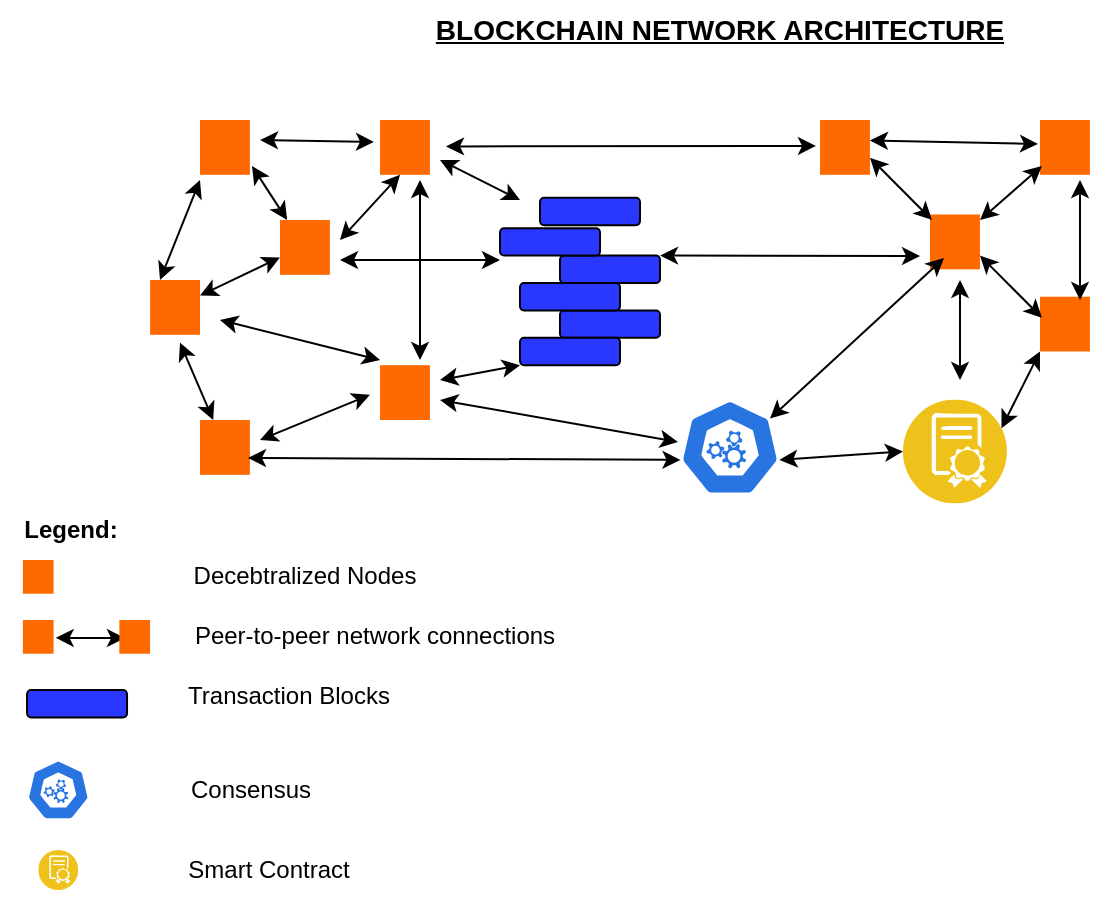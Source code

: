 <mxfile version="27.0.9">
  <diagram name="Page-1" id="S9B3vxmSOjdh73gSBE9Y">
    <mxGraphModel dx="1111" dy="465" grid="1" gridSize="10" guides="1" tooltips="1" connect="1" arrows="1" fold="1" page="1" pageScale="1" pageWidth="850" pageHeight="1100" math="0" shadow="0">
      <root>
        <mxCell id="0" />
        <mxCell id="1" parent="0" />
        <mxCell id="FyO9KqEAhB6Vg3ERMSdC-7" value="" style="points=[];aspect=fixed;html=1;align=center;shadow=0;dashed=0;fillColor=#FF6A00;strokeColor=none;shape=mxgraph.alibaba_cloud.baas_blockchain_as_a_service;" vertex="1" parent="1">
          <mxGeometry x="130" y="80" width="24.97" height="27.4" as="geometry" />
        </mxCell>
        <mxCell id="FyO9KqEAhB6Vg3ERMSdC-8" value="" style="points=[];aspect=fixed;html=1;align=center;shadow=0;dashed=0;fillColor=#FF6A00;strokeColor=none;shape=mxgraph.alibaba_cloud.baas_blockchain_as_a_service;" vertex="1" parent="1">
          <mxGeometry x="105.03" y="160" width="24.97" height="27.4" as="geometry" />
        </mxCell>
        <mxCell id="FyO9KqEAhB6Vg3ERMSdC-9" value="" style="points=[];aspect=fixed;html=1;align=center;shadow=0;dashed=0;fillColor=#FF6A00;strokeColor=none;shape=mxgraph.alibaba_cloud.baas_blockchain_as_a_service;" vertex="1" parent="1">
          <mxGeometry x="130" y="230" width="24.97" height="27.4" as="geometry" />
        </mxCell>
        <mxCell id="FyO9KqEAhB6Vg3ERMSdC-10" value="" style="points=[];aspect=fixed;html=1;align=center;shadow=0;dashed=0;fillColor=#FF6A00;strokeColor=none;shape=mxgraph.alibaba_cloud.baas_blockchain_as_a_service;" vertex="1" parent="1">
          <mxGeometry x="170" y="130" width="24.97" height="27.4" as="geometry" />
        </mxCell>
        <mxCell id="FyO9KqEAhB6Vg3ERMSdC-11" value="" style="points=[];aspect=fixed;html=1;align=center;shadow=0;dashed=0;fillColor=#FF6A00;strokeColor=none;shape=mxgraph.alibaba_cloud.baas_blockchain_as_a_service;" vertex="1" parent="1">
          <mxGeometry x="220" y="80" width="24.97" height="27.4" as="geometry" />
        </mxCell>
        <mxCell id="FyO9KqEAhB6Vg3ERMSdC-12" value="" style="points=[];aspect=fixed;html=1;align=center;shadow=0;dashed=0;fillColor=#FF6A00;strokeColor=none;shape=mxgraph.alibaba_cloud.baas_blockchain_as_a_service;" vertex="1" parent="1">
          <mxGeometry x="220" y="202.6" width="24.97" height="27.4" as="geometry" />
        </mxCell>
        <mxCell id="FyO9KqEAhB6Vg3ERMSdC-13" value="" style="endArrow=classic;startArrow=classic;html=1;rounded=0;" edge="1" parent="1">
          <mxGeometry width="50" height="50" relative="1" as="geometry">
            <mxPoint x="110" y="160" as="sourcePoint" />
            <mxPoint x="130" y="110" as="targetPoint" />
          </mxGeometry>
        </mxCell>
        <mxCell id="FyO9KqEAhB6Vg3ERMSdC-15" value="" style="endArrow=classic;startArrow=classic;html=1;rounded=0;" edge="1" parent="1" source="FyO9KqEAhB6Vg3ERMSdC-9">
          <mxGeometry width="50" height="50" relative="1" as="geometry">
            <mxPoint x="100" y="241.3" as="sourcePoint" />
            <mxPoint x="120" y="191.3" as="targetPoint" />
          </mxGeometry>
        </mxCell>
        <mxCell id="FyO9KqEAhB6Vg3ERMSdC-16" value="" style="endArrow=classic;startArrow=classic;html=1;rounded=0;" edge="1" parent="1">
          <mxGeometry width="50" height="50" relative="1" as="geometry">
            <mxPoint x="160" y="240" as="sourcePoint" />
            <mxPoint x="214.97" y="217.4" as="targetPoint" />
          </mxGeometry>
        </mxCell>
        <mxCell id="FyO9KqEAhB6Vg3ERMSdC-17" value="" style="endArrow=classic;startArrow=classic;html=1;rounded=0;" edge="1" parent="1">
          <mxGeometry width="50" height="50" relative="1" as="geometry">
            <mxPoint x="220" y="200" as="sourcePoint" />
            <mxPoint x="140" y="180" as="targetPoint" />
          </mxGeometry>
        </mxCell>
        <mxCell id="FyO9KqEAhB6Vg3ERMSdC-18" value="" style="endArrow=classic;startArrow=classic;html=1;rounded=0;" edge="1" parent="1" source="FyO9KqEAhB6Vg3ERMSdC-8">
          <mxGeometry width="50" height="50" relative="1" as="geometry">
            <mxPoint x="150" y="198.7" as="sourcePoint" />
            <mxPoint x="170" y="148.7" as="targetPoint" />
          </mxGeometry>
        </mxCell>
        <mxCell id="FyO9KqEAhB6Vg3ERMSdC-19" value="" style="endArrow=classic;startArrow=classic;html=1;rounded=0;entryX=1.041;entryY=0.839;entryDx=0;entryDy=0;entryPerimeter=0;" edge="1" parent="1" source="FyO9KqEAhB6Vg3ERMSdC-10" target="FyO9KqEAhB6Vg3ERMSdC-7">
          <mxGeometry width="50" height="50" relative="1" as="geometry">
            <mxPoint x="260" y="220" as="sourcePoint" />
            <mxPoint x="280" y="170" as="targetPoint" />
          </mxGeometry>
        </mxCell>
        <mxCell id="FyO9KqEAhB6Vg3ERMSdC-20" value="" style="endArrow=classic;startArrow=classic;html=1;rounded=0;entryX=-0.12;entryY=0.401;entryDx=0;entryDy=0;entryPerimeter=0;" edge="1" parent="1" target="FyO9KqEAhB6Vg3ERMSdC-11">
          <mxGeometry width="50" height="50" relative="1" as="geometry">
            <mxPoint x="160" y="90" as="sourcePoint" />
            <mxPoint x="220" y="100" as="targetPoint" />
          </mxGeometry>
        </mxCell>
        <mxCell id="FyO9KqEAhB6Vg3ERMSdC-21" value="" style="endArrow=classic;startArrow=classic;html=1;rounded=0;" edge="1" parent="1">
          <mxGeometry width="50" height="50" relative="1" as="geometry">
            <mxPoint x="240" y="200" as="sourcePoint" />
            <mxPoint x="240" y="110" as="targetPoint" />
          </mxGeometry>
        </mxCell>
        <mxCell id="FyO9KqEAhB6Vg3ERMSdC-22" value="" style="endArrow=classic;startArrow=classic;html=1;rounded=0;" edge="1" parent="1">
          <mxGeometry width="50" height="50" relative="1" as="geometry">
            <mxPoint x="200" y="140" as="sourcePoint" />
            <mxPoint x="230" y="107.4" as="targetPoint" />
          </mxGeometry>
        </mxCell>
        <mxCell id="FyO9KqEAhB6Vg3ERMSdC-23" value="" style="endArrow=classic;startArrow=classic;html=1;rounded=0;" edge="1" parent="1">
          <mxGeometry width="50" height="50" relative="1" as="geometry">
            <mxPoint x="200" y="150" as="sourcePoint" />
            <mxPoint x="280" y="150" as="targetPoint" />
          </mxGeometry>
        </mxCell>
        <mxCell id="FyO9KqEAhB6Vg3ERMSdC-57" value="" style="rounded=1;whiteSpace=wrap;html=1;strokeColor=#000000;fillColor=#2A38FF;" vertex="1" parent="1">
          <mxGeometry x="310" y="175.2" width="50" height="13.7" as="geometry" />
        </mxCell>
        <mxCell id="FyO9KqEAhB6Vg3ERMSdC-58" value="" style="rounded=1;whiteSpace=wrap;html=1;strokeColor=#000000;fillColor=#2A38FF;" vertex="1" parent="1">
          <mxGeometry x="290" y="161.5" width="50" height="13.7" as="geometry" />
        </mxCell>
        <mxCell id="FyO9KqEAhB6Vg3ERMSdC-59" value="" style="endArrow=classic;startArrow=classic;html=1;rounded=0;exitX=0;exitY=1;exitDx=0;exitDy=0;" edge="1" parent="1" source="FyO9KqEAhB6Vg3ERMSdC-60">
          <mxGeometry width="50" height="50" relative="1" as="geometry">
            <mxPoint x="280" y="241.85" as="sourcePoint" />
            <mxPoint x="250" y="210" as="targetPoint" />
          </mxGeometry>
        </mxCell>
        <mxCell id="FyO9KqEAhB6Vg3ERMSdC-60" value="" style="rounded=1;whiteSpace=wrap;html=1;strokeColor=#000000;fillColor=#2A38FF;" vertex="1" parent="1">
          <mxGeometry x="290" y="188.9" width="50" height="13.7" as="geometry" />
        </mxCell>
        <mxCell id="FyO9KqEAhB6Vg3ERMSdC-63" value="" style="rounded=1;whiteSpace=wrap;html=1;strokeColor=#000000;fillColor=#2A38FF;" vertex="1" parent="1">
          <mxGeometry x="310" y="147.8" width="50" height="13.7" as="geometry" />
        </mxCell>
        <mxCell id="FyO9KqEAhB6Vg3ERMSdC-64" value="" style="rounded=1;whiteSpace=wrap;html=1;strokeColor=#000000;fillColor=#2A38FF;" vertex="1" parent="1">
          <mxGeometry x="280" y="134.1" width="50" height="13.7" as="geometry" />
        </mxCell>
        <mxCell id="FyO9KqEAhB6Vg3ERMSdC-65" value="" style="rounded=1;whiteSpace=wrap;html=1;strokeColor=#000000;fillColor=#2A38FF;" vertex="1" parent="1">
          <mxGeometry x="300" y="118.9" width="50" height="13.7" as="geometry" />
        </mxCell>
        <mxCell id="FyO9KqEAhB6Vg3ERMSdC-66" value="" style="endArrow=classic;startArrow=classic;html=1;rounded=0;" edge="1" parent="1">
          <mxGeometry width="50" height="50" relative="1" as="geometry">
            <mxPoint x="290" y="120" as="sourcePoint" />
            <mxPoint x="250" y="100" as="targetPoint" />
          </mxGeometry>
        </mxCell>
        <mxCell id="FyO9KqEAhB6Vg3ERMSdC-67" value="" style="points=[];aspect=fixed;html=1;align=center;shadow=0;dashed=0;fillColor=#FF6A00;strokeColor=none;shape=mxgraph.alibaba_cloud.baas_blockchain_as_a_service;" vertex="1" parent="1">
          <mxGeometry x="440" y="80" width="24.97" height="27.4" as="geometry" />
        </mxCell>
        <mxCell id="FyO9KqEAhB6Vg3ERMSdC-68" value="" style="endArrow=classic;startArrow=classic;html=1;rounded=0;entryX=-0.08;entryY=0.474;entryDx=0;entryDy=0;entryPerimeter=0;" edge="1" parent="1" target="FyO9KqEAhB6Vg3ERMSdC-67">
          <mxGeometry width="50" height="50" relative="1" as="geometry">
            <mxPoint x="253" y="93.2" as="sourcePoint" />
            <mxPoint x="310" y="94.2" as="targetPoint" />
          </mxGeometry>
        </mxCell>
        <mxCell id="FyO9KqEAhB6Vg3ERMSdC-69" value="" style="points=[];aspect=fixed;html=1;align=center;shadow=0;dashed=0;fillColor=#FF6A00;strokeColor=none;shape=mxgraph.alibaba_cloud.baas_blockchain_as_a_service;" vertex="1" parent="1">
          <mxGeometry x="495" y="127.25" width="24.97" height="27.4" as="geometry" />
        </mxCell>
        <mxCell id="FyO9KqEAhB6Vg3ERMSdC-70" value="" style="points=[];aspect=fixed;html=1;align=center;shadow=0;dashed=0;fillColor=#FF6A00;strokeColor=none;shape=mxgraph.alibaba_cloud.baas_blockchain_as_a_service;" vertex="1" parent="1">
          <mxGeometry x="550" y="80" width="24.97" height="27.4" as="geometry" />
        </mxCell>
        <mxCell id="FyO9KqEAhB6Vg3ERMSdC-71" value="" style="points=[];aspect=fixed;html=1;align=center;shadow=0;dashed=0;fillColor=#FF6A00;strokeColor=none;shape=mxgraph.alibaba_cloud.baas_blockchain_as_a_service;" vertex="1" parent="1">
          <mxGeometry x="550" y="168.35" width="24.97" height="27.4" as="geometry" />
        </mxCell>
        <mxCell id="FyO9KqEAhB6Vg3ERMSdC-72" value="" style="endArrow=classic;startArrow=classic;html=1;rounded=0;exitX=0.04;exitY=0.1;exitDx=0;exitDy=0;exitPerimeter=0;" edge="1" parent="1" source="FyO9KqEAhB6Vg3ERMSdC-69">
          <mxGeometry width="50" height="50" relative="1" as="geometry">
            <mxPoint x="504.97" y="118.9" as="sourcePoint" />
            <mxPoint x="464.97" y="98.9" as="targetPoint" />
          </mxGeometry>
        </mxCell>
        <mxCell id="FyO9KqEAhB6Vg3ERMSdC-73" value="" style="endArrow=classic;startArrow=classic;html=1;rounded=0;entryX=-0.04;entryY=0.438;entryDx=0;entryDy=0;entryPerimeter=0;" edge="1" parent="1" target="FyO9KqEAhB6Vg3ERMSdC-70">
          <mxGeometry width="50" height="50" relative="1" as="geometry">
            <mxPoint x="464.97" y="90.2" as="sourcePoint" />
            <mxPoint x="540" y="90" as="targetPoint" />
          </mxGeometry>
        </mxCell>
        <mxCell id="FyO9KqEAhB6Vg3ERMSdC-74" value="" style="endArrow=classic;startArrow=classic;html=1;rounded=0;entryX=0.04;entryY=0.839;entryDx=0;entryDy=0;entryPerimeter=0;" edge="1" parent="1" target="FyO9KqEAhB6Vg3ERMSdC-70">
          <mxGeometry width="50" height="50" relative="1" as="geometry">
            <mxPoint x="520" y="130" as="sourcePoint" />
            <mxPoint x="610" y="130" as="targetPoint" />
          </mxGeometry>
        </mxCell>
        <mxCell id="FyO9KqEAhB6Vg3ERMSdC-75" value="" style="endArrow=classic;startArrow=classic;html=1;rounded=0;exitX=0.801;exitY=0.06;exitDx=0;exitDy=0;exitPerimeter=0;" edge="1" parent="1" source="FyO9KqEAhB6Vg3ERMSdC-71">
          <mxGeometry width="50" height="50" relative="1" as="geometry">
            <mxPoint x="661.03" y="171.1" as="sourcePoint" />
            <mxPoint x="570" y="110" as="targetPoint" />
          </mxGeometry>
        </mxCell>
        <mxCell id="FyO9KqEAhB6Vg3ERMSdC-76" value="" style="endArrow=classic;startArrow=classic;html=1;rounded=0;exitX=0.04;exitY=0.1;exitDx=0;exitDy=0;exitPerimeter=0;" edge="1" parent="1">
          <mxGeometry width="50" height="50" relative="1" as="geometry">
            <mxPoint x="551" y="178.9" as="sourcePoint" />
            <mxPoint x="519.97" y="147.8" as="targetPoint" />
          </mxGeometry>
        </mxCell>
        <mxCell id="FyO9KqEAhB6Vg3ERMSdC-79" value="" style="image;aspect=fixed;perimeter=ellipsePerimeter;html=1;align=center;shadow=0;dashed=0;fontColor=#4277BB;labelBackgroundColor=default;fontSize=12;spacingTop=3;image=img/lib/ibm/blockchain/smart_contract.svg;" vertex="1" parent="1">
          <mxGeometry x="481.48" y="219.7" width="52" height="52" as="geometry" />
        </mxCell>
        <mxCell id="FyO9KqEAhB6Vg3ERMSdC-80" value="" style="endArrow=classic;startArrow=classic;html=1;rounded=0;exitX=1;exitY=0;exitDx=0;exitDy=0;" edge="1" parent="1" source="FyO9KqEAhB6Vg3ERMSdC-63">
          <mxGeometry width="50" height="50" relative="1" as="geometry">
            <mxPoint x="440" y="147.8" as="sourcePoint" />
            <mxPoint x="490" y="148" as="targetPoint" />
          </mxGeometry>
        </mxCell>
        <mxCell id="FyO9KqEAhB6Vg3ERMSdC-81" value="" style="endArrow=classic;startArrow=classic;html=1;rounded=0;exitX=1;exitY=0.25;exitDx=0;exitDy=0;" edge="1" parent="1" source="FyO9KqEAhB6Vg3ERMSdC-79">
          <mxGeometry width="50" height="50" relative="1" as="geometry">
            <mxPoint x="502.654" y="225.466" as="sourcePoint" />
            <mxPoint x="550" y="195.75" as="targetPoint" />
          </mxGeometry>
        </mxCell>
        <mxCell id="FyO9KqEAhB6Vg3ERMSdC-82" value="" style="endArrow=classic;startArrow=classic;html=1;rounded=0;entryX=0.601;entryY=1.195;entryDx=0;entryDy=0;entryPerimeter=0;" edge="1" parent="1" target="FyO9KqEAhB6Vg3ERMSdC-69">
          <mxGeometry width="50" height="50" relative="1" as="geometry">
            <mxPoint x="510" y="210" as="sourcePoint" />
            <mxPoint x="670" y="240" as="targetPoint" />
          </mxGeometry>
        </mxCell>
        <mxCell id="FyO9KqEAhB6Vg3ERMSdC-84" value="" style="aspect=fixed;sketch=0;html=1;dashed=0;whitespace=wrap;verticalLabelPosition=bottom;verticalAlign=top;fillColor=#2875E2;strokeColor=#ffffff;points=[[0.005,0.63,0],[0.1,0.2,0],[0.9,0.2,0],[0.5,0,0],[0.995,0.63,0],[0.72,0.99,0],[0.5,1,0],[0.28,0.99,0]];shape=mxgraph.kubernetes.icon2;prIcon=c_m" vertex="1" parent="1">
          <mxGeometry x="370" y="219.7" width="50" height="48" as="geometry" />
        </mxCell>
        <mxCell id="FyO9KqEAhB6Vg3ERMSdC-87" value="" style="endArrow=classic;startArrow=classic;html=1;rounded=0;exitX=0;exitY=0.5;exitDx=0;exitDy=0;entryX=0.995;entryY=0.63;entryDx=0;entryDy=0;entryPerimeter=0;" edge="1" parent="1" source="FyO9KqEAhB6Vg3ERMSdC-79" target="FyO9KqEAhB6Vg3ERMSdC-84">
          <mxGeometry width="50" height="50" relative="1" as="geometry">
            <mxPoint x="550" y="310" as="sourcePoint" />
            <mxPoint x="590" y="280" as="targetPoint" />
          </mxGeometry>
        </mxCell>
        <mxCell id="FyO9KqEAhB6Vg3ERMSdC-88" value="" style="endArrow=classic;startArrow=classic;html=1;rounded=0;exitX=0.9;exitY=0.2;exitDx=0;exitDy=0;exitPerimeter=0;entryX=0.28;entryY=0.794;entryDx=0;entryDy=0;entryPerimeter=0;" edge="1" parent="1" source="FyO9KqEAhB6Vg3ERMSdC-84" target="FyO9KqEAhB6Vg3ERMSdC-69">
          <mxGeometry width="50" height="50" relative="1" as="geometry">
            <mxPoint x="440" y="220" as="sourcePoint" />
            <mxPoint x="480" y="190" as="targetPoint" />
          </mxGeometry>
        </mxCell>
        <mxCell id="FyO9KqEAhB6Vg3ERMSdC-89" value="" style="endArrow=classic;startArrow=classic;html=1;rounded=0;exitX=-0.02;exitY=0.444;exitDx=0;exitDy=0;exitPerimeter=0;" edge="1" parent="1" source="FyO9KqEAhB6Vg3ERMSdC-84">
          <mxGeometry width="50" height="50" relative="1" as="geometry">
            <mxPoint x="310" y="280" as="sourcePoint" />
            <mxPoint x="250" y="220" as="targetPoint" />
          </mxGeometry>
        </mxCell>
        <mxCell id="FyO9KqEAhB6Vg3ERMSdC-90" value="" style="endArrow=classic;startArrow=classic;html=1;rounded=0;exitX=0.005;exitY=0.63;exitDx=0;exitDy=0;exitPerimeter=0;entryX=0.961;entryY=0.693;entryDx=0;entryDy=0;entryPerimeter=0;" edge="1" parent="1" source="FyO9KqEAhB6Vg3ERMSdC-84" target="FyO9KqEAhB6Vg3ERMSdC-9">
          <mxGeometry width="50" height="50" relative="1" as="geometry">
            <mxPoint x="700" y="340" as="sourcePoint" />
            <mxPoint x="740" y="310" as="targetPoint" />
          </mxGeometry>
        </mxCell>
        <mxCell id="FyO9KqEAhB6Vg3ERMSdC-96" value="&lt;b&gt;&lt;u&gt;&lt;font style=&quot;font-size: 14px;&quot;&gt;BLOCKCHAIN NETWORK ARCHITECTURE&lt;/font&gt;&lt;/u&gt;&lt;/b&gt;" style="text;html=1;align=center;verticalAlign=middle;whiteSpace=wrap;rounded=0;" vertex="1" parent="1">
          <mxGeometry x="220" y="20" width="340" height="30" as="geometry" />
        </mxCell>
        <mxCell id="FyO9KqEAhB6Vg3ERMSdC-97" value="" style="points=[];aspect=fixed;html=1;align=center;shadow=0;dashed=0;fillColor=#FF6A00;strokeColor=none;shape=mxgraph.alibaba_cloud.baas_blockchain_as_a_service;" vertex="1" parent="1">
          <mxGeometry x="41.44" y="300" width="15.36" height="16.85" as="geometry" />
        </mxCell>
        <mxCell id="FyO9KqEAhB6Vg3ERMSdC-100" value="Decebtralized Nodes" style="text;html=1;align=center;verticalAlign=middle;resizable=0;points=[];autosize=1;strokeColor=none;fillColor=none;" vertex="1" parent="1">
          <mxGeometry x="117.48" y="293.42" width="130" height="30" as="geometry" />
        </mxCell>
        <mxCell id="FyO9KqEAhB6Vg3ERMSdC-103" value="" style="endArrow=classic;startArrow=classic;html=1;rounded=0;entryX=0.185;entryY=0.534;entryDx=0;entryDy=0;entryPerimeter=0;" edge="1" parent="1" target="FyO9KqEAhB6Vg3ERMSdC-116">
          <mxGeometry width="50" height="50" relative="1" as="geometry">
            <mxPoint x="57.84" y="338.93" as="sourcePoint" />
            <mxPoint x="70" y="338" as="targetPoint" />
          </mxGeometry>
        </mxCell>
        <mxCell id="FyO9KqEAhB6Vg3ERMSdC-104" value="Peer-to-peer network connections" style="text;html=1;align=center;verticalAlign=middle;resizable=0;points=[];autosize=1;strokeColor=none;fillColor=none;" vertex="1" parent="1">
          <mxGeometry x="117.48" y="323.42" width="200" height="30" as="geometry" />
        </mxCell>
        <mxCell id="FyO9KqEAhB6Vg3ERMSdC-105" value="" style="rounded=1;whiteSpace=wrap;html=1;strokeColor=#000000;fillColor=#2A38FF;" vertex="1" parent="1">
          <mxGeometry x="43.52" y="365" width="50" height="13.7" as="geometry" />
        </mxCell>
        <mxCell id="FyO9KqEAhB6Vg3ERMSdC-106" value="Transaction Blocks" style="text;html=1;align=center;verticalAlign=middle;resizable=0;points=[];autosize=1;strokeColor=none;fillColor=none;" vertex="1" parent="1">
          <mxGeometry x="113.52" y="353.42" width="120" height="30" as="geometry" />
        </mxCell>
        <mxCell id="FyO9KqEAhB6Vg3ERMSdC-107" value="" style="aspect=fixed;sketch=0;html=1;dashed=0;whitespace=wrap;verticalLabelPosition=bottom;verticalAlign=top;fillColor=#2875E2;strokeColor=#ffffff;points=[[0.005,0.63,0],[0.1,0.2,0],[0.9,0.2,0],[0.5,0,0],[0.995,0.63,0],[0.72,0.99,0],[0.5,1,0],[0.28,0.99,0]];shape=mxgraph.kubernetes.icon2;prIcon=c_m" vertex="1" parent="1">
          <mxGeometry x="43.52" y="400" width="31.25" height="30" as="geometry" />
        </mxCell>
        <mxCell id="FyO9KqEAhB6Vg3ERMSdC-108" value="Consensus" style="text;html=1;align=center;verticalAlign=middle;resizable=0;points=[];autosize=1;strokeColor=none;fillColor=none;" vertex="1" parent="1">
          <mxGeometry x="114.97" y="400" width="80" height="30" as="geometry" />
        </mxCell>
        <mxCell id="FyO9KqEAhB6Vg3ERMSdC-109" value="" style="image;aspect=fixed;perimeter=ellipsePerimeter;html=1;align=center;shadow=0;dashed=0;fontColor=#4277BB;labelBackgroundColor=default;fontSize=12;spacingTop=3;image=img/lib/ibm/blockchain/smart_contract.svg;" vertex="1" parent="1">
          <mxGeometry x="49.14" y="445" width="20" height="20" as="geometry" />
        </mxCell>
        <mxCell id="FyO9KqEAhB6Vg3ERMSdC-110" value="Smart Contract" style="text;html=1;align=center;verticalAlign=middle;resizable=0;points=[];autosize=1;strokeColor=none;fillColor=none;" vertex="1" parent="1">
          <mxGeometry x="113.52" y="440" width="100" height="30" as="geometry" />
        </mxCell>
        <mxCell id="FyO9KqEAhB6Vg3ERMSdC-114" value="&lt;b&gt;Legend:&lt;/b&gt;" style="text;html=1;align=center;verticalAlign=middle;resizable=0;points=[];autosize=1;strokeColor=none;fillColor=none;" vertex="1" parent="1">
          <mxGeometry x="30" y="270" width="70" height="30" as="geometry" />
        </mxCell>
        <mxCell id="FyO9KqEAhB6Vg3ERMSdC-115" value="" style="points=[];aspect=fixed;html=1;align=center;shadow=0;dashed=0;fillColor=#FF6A00;strokeColor=none;shape=mxgraph.alibaba_cloud.baas_blockchain_as_a_service;" vertex="1" parent="1">
          <mxGeometry x="41.44" y="330" width="15.36" height="16.85" as="geometry" />
        </mxCell>
        <mxCell id="FyO9KqEAhB6Vg3ERMSdC-116" value="" style="points=[];aspect=fixed;html=1;align=center;shadow=0;dashed=0;fillColor=#FF6A00;strokeColor=none;shape=mxgraph.alibaba_cloud.baas_blockchain_as_a_service;" vertex="1" parent="1">
          <mxGeometry x="89.67" y="330" width="15.36" height="16.85" as="geometry" />
        </mxCell>
      </root>
    </mxGraphModel>
  </diagram>
</mxfile>

